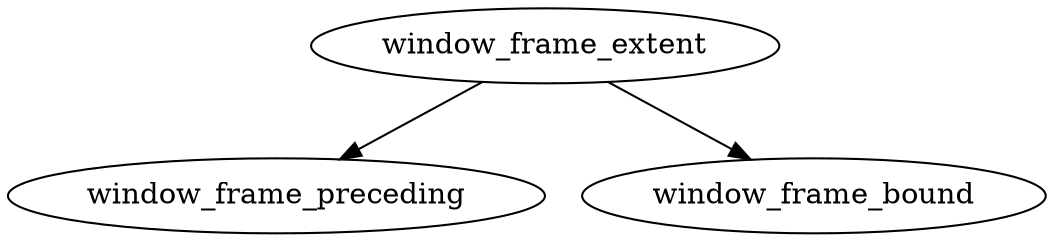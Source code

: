 digraph {
  window_frame_extent

  window_frame_extent -> window_frame_preceding
  window_frame_extent -> window_frame_bound
}
